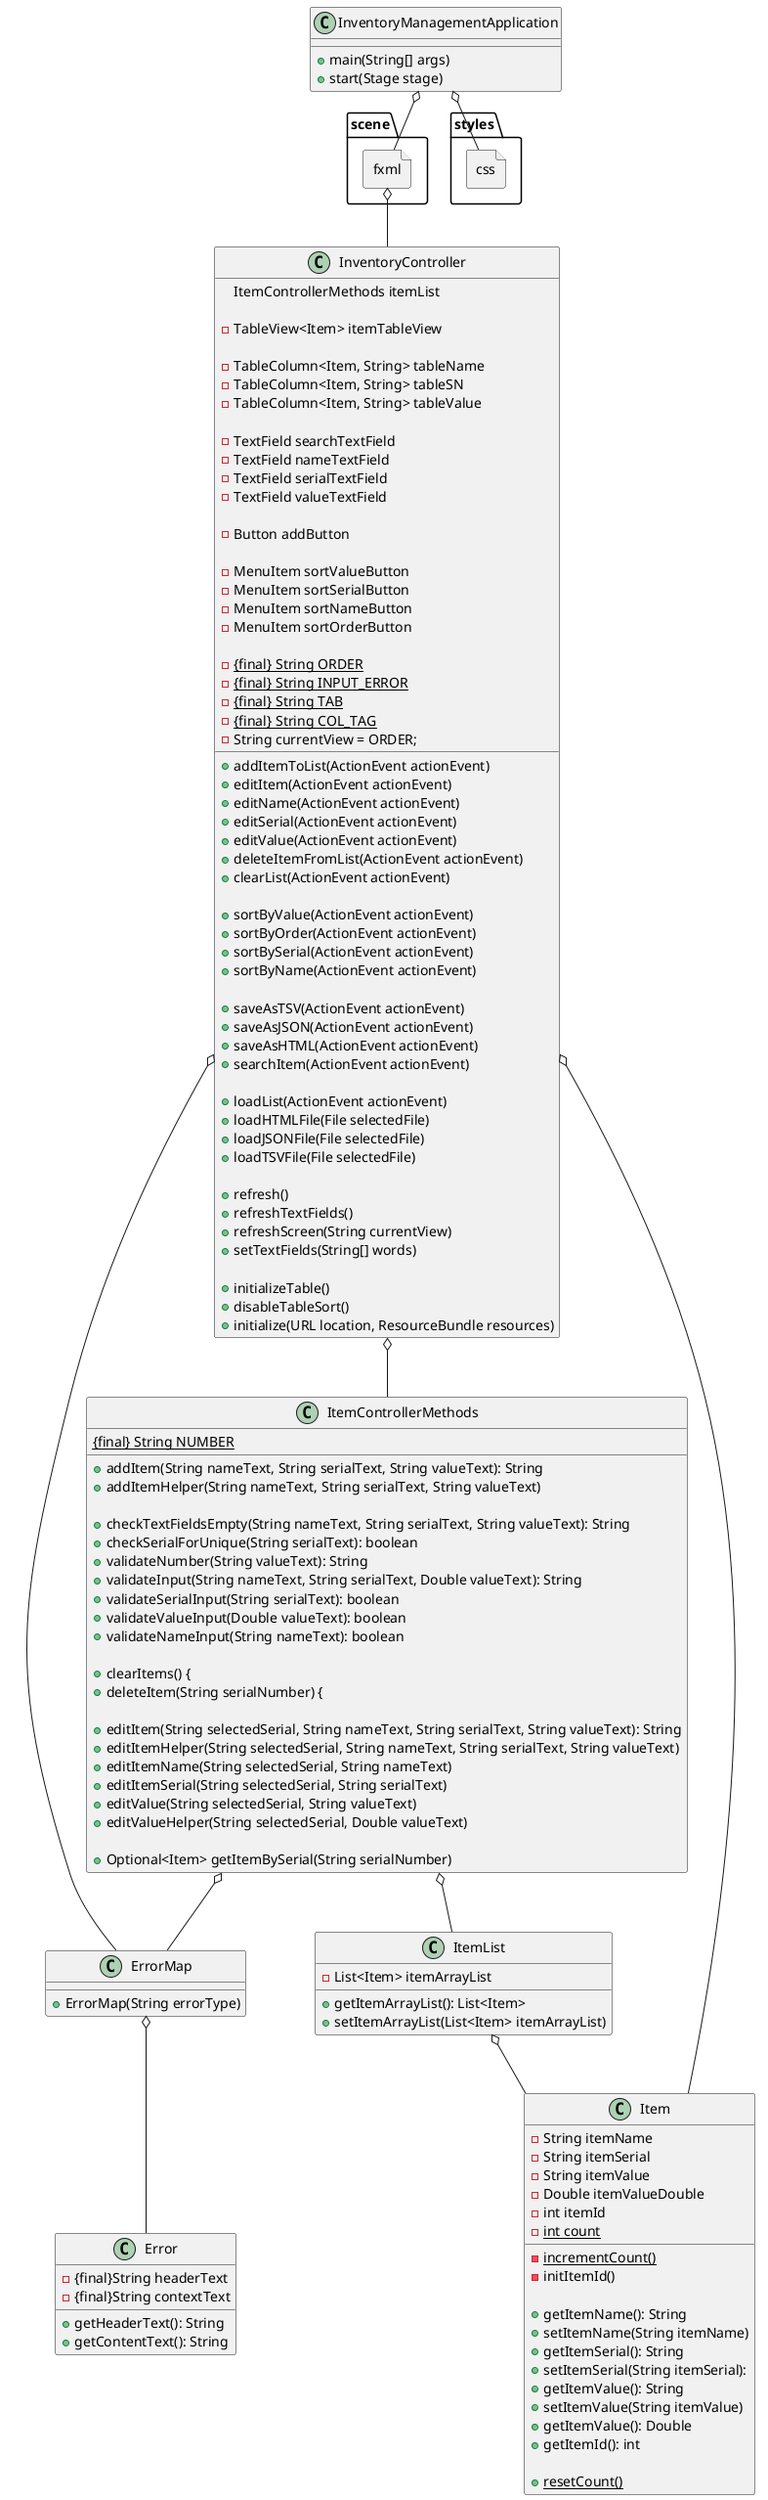 @startuml
'https://plantuml.com/sequence-diagram

class InventoryManagementApplication {
+main(String[] args)
+start(Stage stage)
}

class Error {
-{final}String headerText
-{final}String contextText
+getHeaderText(): String
+getContentText(): String
}

class ErrorMap {
+ErrorMap(String errorType)
}

class InventoryController {
ItemControllerMethods itemList

-TableView<Item> itemTableView

-TableColumn<Item, String> tableName
-TableColumn<Item, String> tableSN
-TableColumn<Item, String> tableValue

-TextField searchTextField
-TextField nameTextField
-TextField serialTextField
-TextField valueTextField

-Button addButton

-MenuItem sortValueButton
-MenuItem sortSerialButton
-MenuItem sortNameButton
-MenuItem sortOrderButton

-{static} {final} String ORDER
-{static} {final} String INPUT_ERROR
-{static} {final} String TAB
-{static} {final} String COL_TAG
-String currentView = ORDER;

+addItemToList(ActionEvent actionEvent)
+editItem(ActionEvent actionEvent)
+editName(ActionEvent actionEvent)
+editSerial(ActionEvent actionEvent)
+editValue(ActionEvent actionEvent)
+deleteItemFromList(ActionEvent actionEvent)
+clearList(ActionEvent actionEvent)

+sortByValue(ActionEvent actionEvent)
+sortByOrder(ActionEvent actionEvent)
+sortBySerial(ActionEvent actionEvent)
+sortByName(ActionEvent actionEvent)

+saveAsTSV(ActionEvent actionEvent)
+saveAsJSON(ActionEvent actionEvent)
+saveAsHTML(ActionEvent actionEvent)
+searchItem(ActionEvent actionEvent)

+loadList(ActionEvent actionEvent)
+loadHTMLFile(File selectedFile)
+loadJSONFile(File selectedFile)
+loadTSVFile(File selectedFile)

+refresh()
+refreshTextFields()
+refreshScreen(String currentView)
+setTextFields(String[] words)

+initializeTable()
+disableTableSort()
+initialize(URL location, ResourceBundle resources)


}

class Item {
-String itemName
-String itemSerial
-String itemValue
-Double itemValueDouble
-int itemId
-{static} int count

-{static}incrementCount()
-initItemId()

+getItemName(): String
+setItemName(String itemName)
+getItemSerial(): String
+setItemSerial(String itemSerial):
+getItemValue(): String
+setItemValue(String itemValue)
+getItemValue(): Double
+getItemId(): int

+{static}resetCount()
}
class ItemControllerMethods {
{static}{final} String NUMBER

+addItem(String nameText, String serialText, String valueText): String
+addItemHelper(String nameText, String serialText, String valueText)

+checkTextFieldsEmpty(String nameText, String serialText, String valueText): String
+checkSerialForUnique(String serialText): boolean
+validateNumber(String valueText): String
+validateInput(String nameText, String serialText, Double valueText): String
+validateSerialInput(String serialText): boolean
+validateValueInput(Double valueText): boolean
+validateNameInput(String nameText): boolean

+clearItems() {
+deleteItem(String serialNumber) {

+editItem(String selectedSerial, String nameText, String serialText, String valueText): String
+editItemHelper(String selectedSerial, String nameText, String serialText, String valueText)
+editItemName(String selectedSerial, String nameText)
+editItemSerial(String selectedSerial, String serialText)
+editValue(String selectedSerial, String valueText)
+editValueHelper(String selectedSerial, Double valueText)

+Optional<Item> getItemBySerial(String serialNumber)


}
class ItemList {
-List<Item> itemArrayList
+getItemArrayList(): List<Item>
+setItemArrayList(List<Item> itemArrayList)
}

file scene.fxml {
}

file styles.css {
}

InventoryManagementApplication o-- scene.fxml
InventoryManagementApplication o-- styles.css

scene.fxml o-- InventoryController

InventoryController o-- Item
ItemList o-- Item

InventoryController o-- ErrorMap
ItemControllerMethods o-- ErrorMap

ErrorMap o-- Error

InventoryController o-- ItemControllerMethods

ItemControllerMethods o--ItemList
@enduml